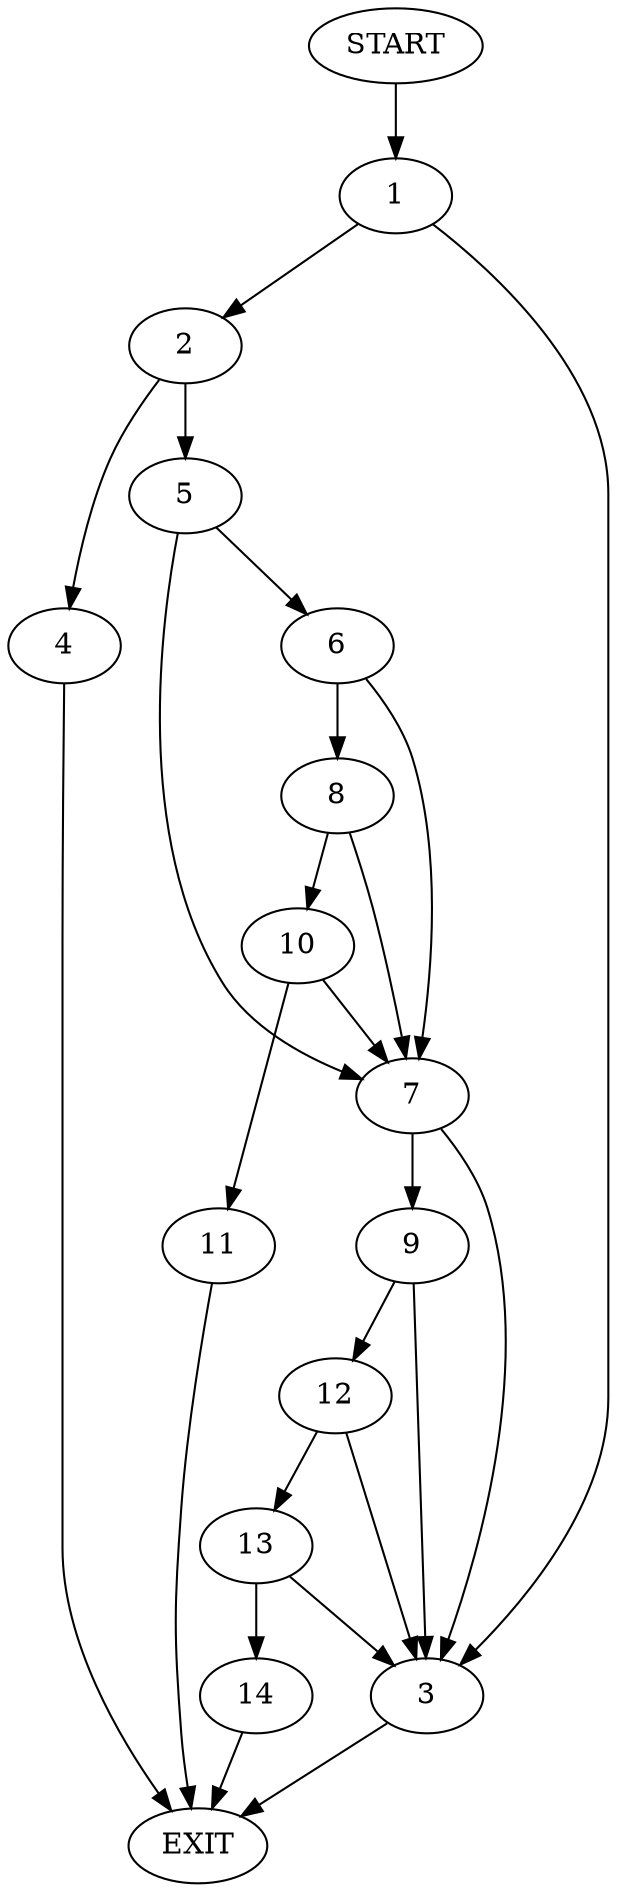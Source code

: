 digraph {
0 [label="START"]
15 [label="EXIT"]
0 -> 1
1 -> 2
1 -> 3
2 -> 4
2 -> 5
3 -> 15
4 -> 15
5 -> 6
5 -> 7
6 -> 7
6 -> 8
7 -> 9
7 -> 3
8 -> 7
8 -> 10
10 -> 11
10 -> 7
11 -> 15
9 -> 12
9 -> 3
12 -> 13
12 -> 3
13 -> 14
13 -> 3
14 -> 15
}
